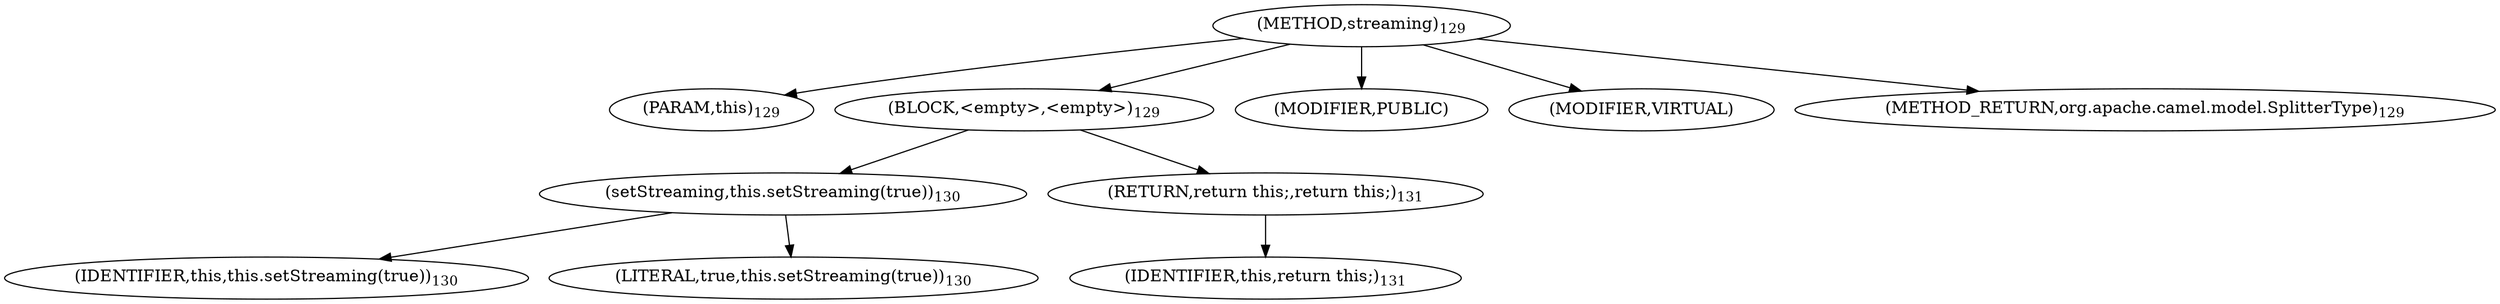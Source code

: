 digraph "streaming" {  
"231" [label = <(METHOD,streaming)<SUB>129</SUB>> ]
"25" [label = <(PARAM,this)<SUB>129</SUB>> ]
"232" [label = <(BLOCK,&lt;empty&gt;,&lt;empty&gt;)<SUB>129</SUB>> ]
"233" [label = <(setStreaming,this.setStreaming(true))<SUB>130</SUB>> ]
"24" [label = <(IDENTIFIER,this,this.setStreaming(true))<SUB>130</SUB>> ]
"234" [label = <(LITERAL,true,this.setStreaming(true))<SUB>130</SUB>> ]
"235" [label = <(RETURN,return this;,return this;)<SUB>131</SUB>> ]
"26" [label = <(IDENTIFIER,this,return this;)<SUB>131</SUB>> ]
"236" [label = <(MODIFIER,PUBLIC)> ]
"237" [label = <(MODIFIER,VIRTUAL)> ]
"238" [label = <(METHOD_RETURN,org.apache.camel.model.SplitterType)<SUB>129</SUB>> ]
  "231" -> "25" 
  "231" -> "232" 
  "231" -> "236" 
  "231" -> "237" 
  "231" -> "238" 
  "232" -> "233" 
  "232" -> "235" 
  "233" -> "24" 
  "233" -> "234" 
  "235" -> "26" 
}

